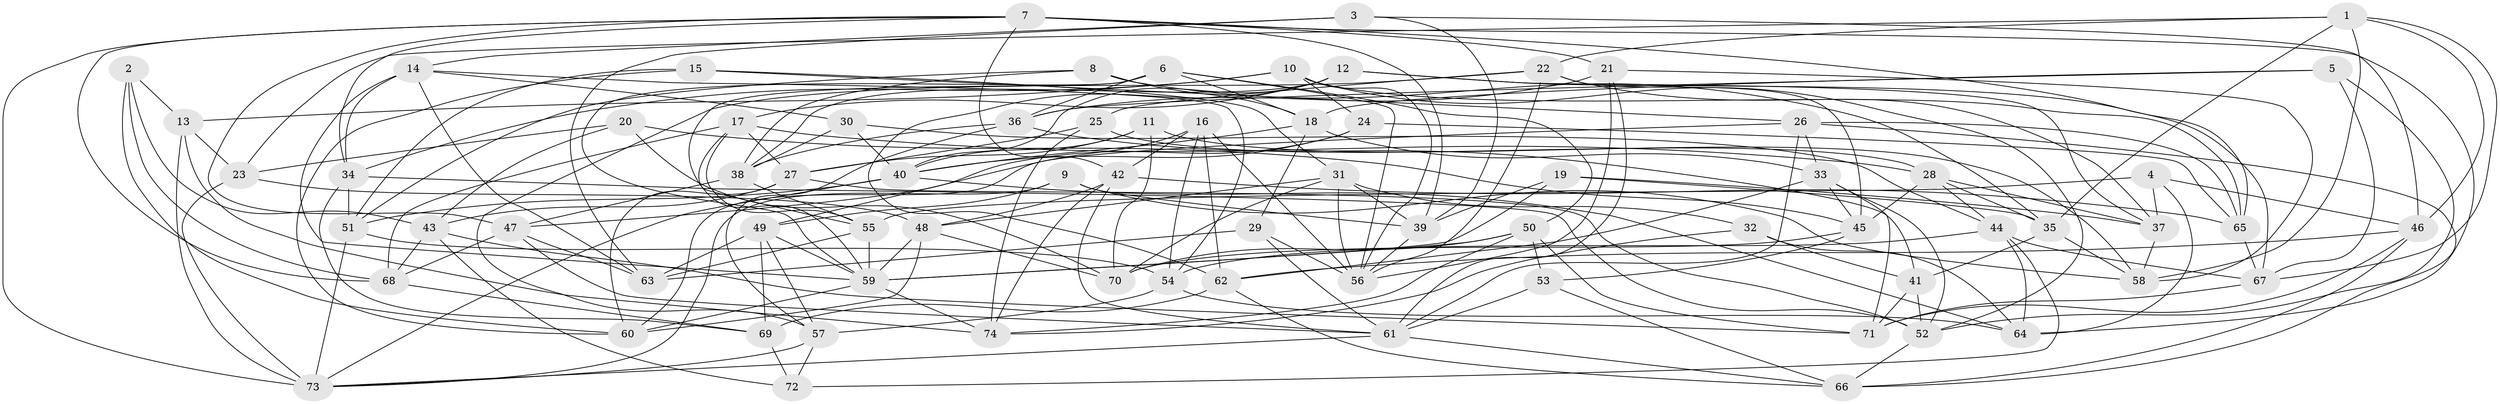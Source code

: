 // original degree distribution, {4: 1.0}
// Generated by graph-tools (version 1.1) at 2025/50/03/09/25 03:50:46]
// undirected, 74 vertices, 210 edges
graph export_dot {
graph [start="1"]
  node [color=gray90,style=filled];
  1;
  2;
  3;
  4;
  5;
  6;
  7;
  8;
  9;
  10;
  11;
  12;
  13;
  14;
  15;
  16;
  17;
  18;
  19;
  20;
  21;
  22;
  23;
  24;
  25;
  26;
  27;
  28;
  29;
  30;
  31;
  32;
  33;
  34;
  35;
  36;
  37;
  38;
  39;
  40;
  41;
  42;
  43;
  44;
  45;
  46;
  47;
  48;
  49;
  50;
  51;
  52;
  53;
  54;
  55;
  56;
  57;
  58;
  59;
  60;
  61;
  62;
  63;
  64;
  65;
  66;
  67;
  68;
  69;
  70;
  71;
  72;
  73;
  74;
  1 -- 22 [weight=1.0];
  1 -- 23 [weight=1.0];
  1 -- 35 [weight=1.0];
  1 -- 46 [weight=1.0];
  1 -- 58 [weight=1.0];
  1 -- 67 [weight=1.0];
  2 -- 13 [weight=1.0];
  2 -- 43 [weight=1.0];
  2 -- 60 [weight=1.0];
  2 -- 68 [weight=1.0];
  3 -- 14 [weight=1.0];
  3 -- 39 [weight=1.0];
  3 -- 46 [weight=1.0];
  3 -- 63 [weight=1.0];
  4 -- 37 [weight=1.0];
  4 -- 46 [weight=1.0];
  4 -- 55 [weight=1.0];
  4 -- 64 [weight=1.0];
  5 -- 18 [weight=1.0];
  5 -- 36 [weight=1.0];
  5 -- 52 [weight=1.0];
  5 -- 67 [weight=1.0];
  6 -- 18 [weight=1.0];
  6 -- 36 [weight=1.0];
  6 -- 50 [weight=1.0];
  6 -- 55 [weight=1.0];
  6 -- 56 [weight=1.0];
  6 -- 59 [weight=1.0];
  7 -- 21 [weight=2.0];
  7 -- 34 [weight=1.0];
  7 -- 39 [weight=1.0];
  7 -- 42 [weight=1.0];
  7 -- 47 [weight=1.0];
  7 -- 64 [weight=1.0];
  7 -- 65 [weight=1.0];
  7 -- 68 [weight=1.0];
  7 -- 73 [weight=1.0];
  8 -- 18 [weight=1.0];
  8 -- 35 [weight=1.0];
  8 -- 38 [weight=1.0];
  8 -- 51 [weight=1.0];
  9 -- 39 [weight=1.0];
  9 -- 49 [weight=1.0];
  9 -- 58 [weight=1.0];
  9 -- 73 [weight=1.0];
  10 -- 13 [weight=1.0];
  10 -- 24 [weight=1.0];
  10 -- 34 [weight=1.0];
  10 -- 52 [weight=1.0];
  10 -- 56 [weight=1.0];
  10 -- 65 [weight=1.0];
  11 -- 27 [weight=1.0];
  11 -- 40 [weight=1.0];
  11 -- 58 [weight=1.0];
  11 -- 70 [weight=1.0];
  12 -- 17 [weight=1.0];
  12 -- 37 [weight=1.0];
  12 -- 38 [weight=1.0];
  12 -- 40 [weight=1.0];
  12 -- 62 [weight=1.0];
  12 -- 67 [weight=1.0];
  13 -- 23 [weight=2.0];
  13 -- 73 [weight=1.0];
  13 -- 74 [weight=1.0];
  14 -- 30 [weight=1.0];
  14 -- 34 [weight=1.0];
  14 -- 54 [weight=1.0];
  14 -- 59 [weight=1.0];
  14 -- 63 [weight=1.0];
  15 -- 26 [weight=1.0];
  15 -- 31 [weight=1.0];
  15 -- 51 [weight=1.0];
  15 -- 60 [weight=1.0];
  16 -- 42 [weight=1.0];
  16 -- 49 [weight=1.0];
  16 -- 54 [weight=1.0];
  16 -- 56 [weight=1.0];
  16 -- 62 [weight=2.0];
  17 -- 27 [weight=1.0];
  17 -- 28 [weight=1.0];
  17 -- 55 [weight=1.0];
  17 -- 59 [weight=1.0];
  17 -- 68 [weight=1.0];
  18 -- 29 [weight=1.0];
  18 -- 33 [weight=1.0];
  18 -- 40 [weight=1.0];
  19 -- 35 [weight=1.0];
  19 -- 37 [weight=1.0];
  19 -- 39 [weight=1.0];
  19 -- 59 [weight=1.0];
  20 -- 23 [weight=1.0];
  20 -- 43 [weight=1.0];
  20 -- 45 [weight=1.0];
  20 -- 70 [weight=1.0];
  21 -- 36 [weight=1.0];
  21 -- 56 [weight=1.0];
  21 -- 58 [weight=1.0];
  21 -- 61 [weight=1.0];
  22 -- 25 [weight=1.0];
  22 -- 37 [weight=1.0];
  22 -- 45 [weight=1.0];
  22 -- 56 [weight=1.0];
  22 -- 57 [weight=1.0];
  23 -- 48 [weight=1.0];
  23 -- 73 [weight=1.0];
  24 -- 40 [weight=1.0];
  24 -- 47 [weight=1.0];
  24 -- 65 [weight=1.0];
  25 -- 27 [weight=1.0];
  25 -- 28 [weight=1.0];
  25 -- 74 [weight=1.0];
  26 -- 33 [weight=1.0];
  26 -- 60 [weight=1.0];
  26 -- 61 [weight=1.0];
  26 -- 65 [weight=1.0];
  26 -- 66 [weight=1.0];
  27 -- 43 [weight=1.0];
  27 -- 52 [weight=1.0];
  27 -- 60 [weight=1.0];
  28 -- 35 [weight=1.0];
  28 -- 37 [weight=1.0];
  28 -- 44 [weight=1.0];
  28 -- 45 [weight=1.0];
  29 -- 56 [weight=1.0];
  29 -- 61 [weight=1.0];
  29 -- 63 [weight=1.0];
  30 -- 38 [weight=1.0];
  30 -- 40 [weight=1.0];
  30 -- 44 [weight=1.0];
  31 -- 32 [weight=1.0];
  31 -- 39 [weight=1.0];
  31 -- 48 [weight=1.0];
  31 -- 56 [weight=1.0];
  31 -- 70 [weight=1.0];
  32 -- 41 [weight=1.0];
  32 -- 64 [weight=1.0];
  32 -- 74 [weight=1.0];
  33 -- 45 [weight=1.0];
  33 -- 52 [weight=1.0];
  33 -- 62 [weight=1.0];
  33 -- 71 [weight=1.0];
  34 -- 51 [weight=1.0];
  34 -- 52 [weight=1.0];
  34 -- 69 [weight=1.0];
  35 -- 41 [weight=1.0];
  35 -- 58 [weight=1.0];
  36 -- 38 [weight=1.0];
  36 -- 41 [weight=1.0];
  36 -- 57 [weight=1.0];
  37 -- 58 [weight=1.0];
  38 -- 47 [weight=1.0];
  38 -- 55 [weight=1.0];
  39 -- 56 [weight=1.0];
  40 -- 51 [weight=1.0];
  40 -- 64 [weight=1.0];
  40 -- 73 [weight=1.0];
  41 -- 52 [weight=2.0];
  41 -- 71 [weight=1.0];
  42 -- 48 [weight=1.0];
  42 -- 61 [weight=1.0];
  42 -- 65 [weight=1.0];
  42 -- 74 [weight=1.0];
  43 -- 68 [weight=1.0];
  43 -- 71 [weight=1.0];
  43 -- 72 [weight=1.0];
  44 -- 54 [weight=1.0];
  44 -- 64 [weight=1.0];
  44 -- 67 [weight=1.0];
  44 -- 72 [weight=1.0];
  45 -- 53 [weight=1.0];
  45 -- 70 [weight=1.0];
  46 -- 62 [weight=1.0];
  46 -- 66 [weight=1.0];
  46 -- 71 [weight=1.0];
  47 -- 61 [weight=1.0];
  47 -- 63 [weight=1.0];
  47 -- 68 [weight=1.0];
  48 -- 59 [weight=1.0];
  48 -- 60 [weight=1.0];
  48 -- 70 [weight=1.0];
  49 -- 57 [weight=1.0];
  49 -- 59 [weight=1.0];
  49 -- 63 [weight=1.0];
  49 -- 69 [weight=1.0];
  50 -- 53 [weight=1.0];
  50 -- 59 [weight=1.0];
  50 -- 70 [weight=1.0];
  50 -- 71 [weight=1.0];
  50 -- 74 [weight=1.0];
  51 -- 54 [weight=1.0];
  51 -- 73 [weight=1.0];
  52 -- 66 [weight=1.0];
  53 -- 61 [weight=1.0];
  53 -- 66 [weight=1.0];
  54 -- 57 [weight=1.0];
  54 -- 64 [weight=1.0];
  55 -- 59 [weight=1.0];
  55 -- 63 [weight=1.0];
  57 -- 72 [weight=1.0];
  57 -- 73 [weight=1.0];
  59 -- 60 [weight=1.0];
  59 -- 74 [weight=1.0];
  61 -- 66 [weight=1.0];
  61 -- 73 [weight=1.0];
  62 -- 66 [weight=1.0];
  62 -- 69 [weight=2.0];
  65 -- 67 [weight=1.0];
  67 -- 71 [weight=1.0];
  68 -- 69 [weight=1.0];
  69 -- 72 [weight=1.0];
}
